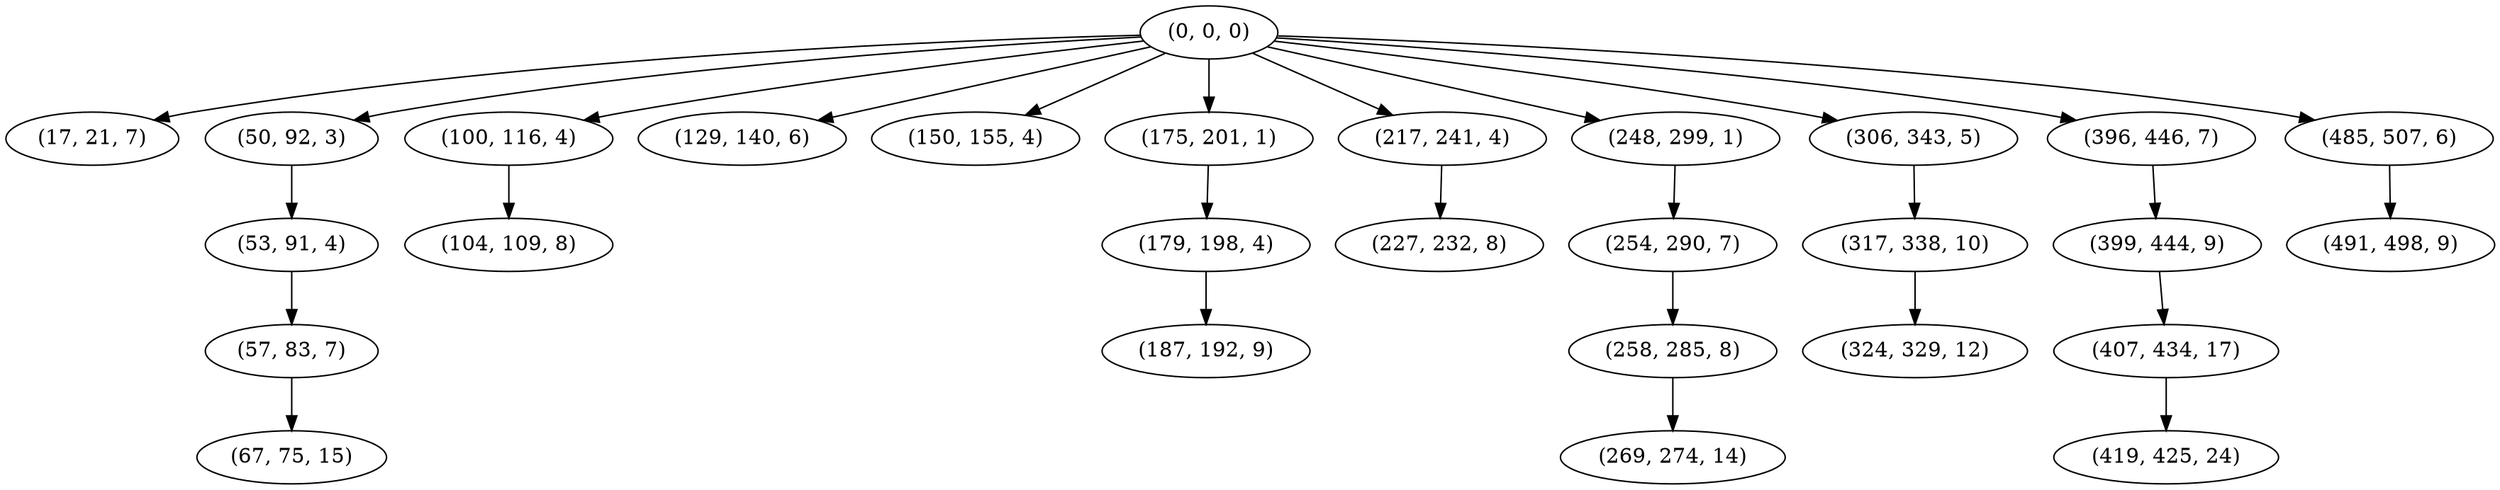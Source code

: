 digraph tree {
    "(0, 0, 0)";
    "(17, 21, 7)";
    "(50, 92, 3)";
    "(53, 91, 4)";
    "(57, 83, 7)";
    "(67, 75, 15)";
    "(100, 116, 4)";
    "(104, 109, 8)";
    "(129, 140, 6)";
    "(150, 155, 4)";
    "(175, 201, 1)";
    "(179, 198, 4)";
    "(187, 192, 9)";
    "(217, 241, 4)";
    "(227, 232, 8)";
    "(248, 299, 1)";
    "(254, 290, 7)";
    "(258, 285, 8)";
    "(269, 274, 14)";
    "(306, 343, 5)";
    "(317, 338, 10)";
    "(324, 329, 12)";
    "(396, 446, 7)";
    "(399, 444, 9)";
    "(407, 434, 17)";
    "(419, 425, 24)";
    "(485, 507, 6)";
    "(491, 498, 9)";
    "(0, 0, 0)" -> "(17, 21, 7)";
    "(0, 0, 0)" -> "(50, 92, 3)";
    "(0, 0, 0)" -> "(100, 116, 4)";
    "(0, 0, 0)" -> "(129, 140, 6)";
    "(0, 0, 0)" -> "(150, 155, 4)";
    "(0, 0, 0)" -> "(175, 201, 1)";
    "(0, 0, 0)" -> "(217, 241, 4)";
    "(0, 0, 0)" -> "(248, 299, 1)";
    "(0, 0, 0)" -> "(306, 343, 5)";
    "(0, 0, 0)" -> "(396, 446, 7)";
    "(0, 0, 0)" -> "(485, 507, 6)";
    "(50, 92, 3)" -> "(53, 91, 4)";
    "(53, 91, 4)" -> "(57, 83, 7)";
    "(57, 83, 7)" -> "(67, 75, 15)";
    "(100, 116, 4)" -> "(104, 109, 8)";
    "(175, 201, 1)" -> "(179, 198, 4)";
    "(179, 198, 4)" -> "(187, 192, 9)";
    "(217, 241, 4)" -> "(227, 232, 8)";
    "(248, 299, 1)" -> "(254, 290, 7)";
    "(254, 290, 7)" -> "(258, 285, 8)";
    "(258, 285, 8)" -> "(269, 274, 14)";
    "(306, 343, 5)" -> "(317, 338, 10)";
    "(317, 338, 10)" -> "(324, 329, 12)";
    "(396, 446, 7)" -> "(399, 444, 9)";
    "(399, 444, 9)" -> "(407, 434, 17)";
    "(407, 434, 17)" -> "(419, 425, 24)";
    "(485, 507, 6)" -> "(491, 498, 9)";
}
